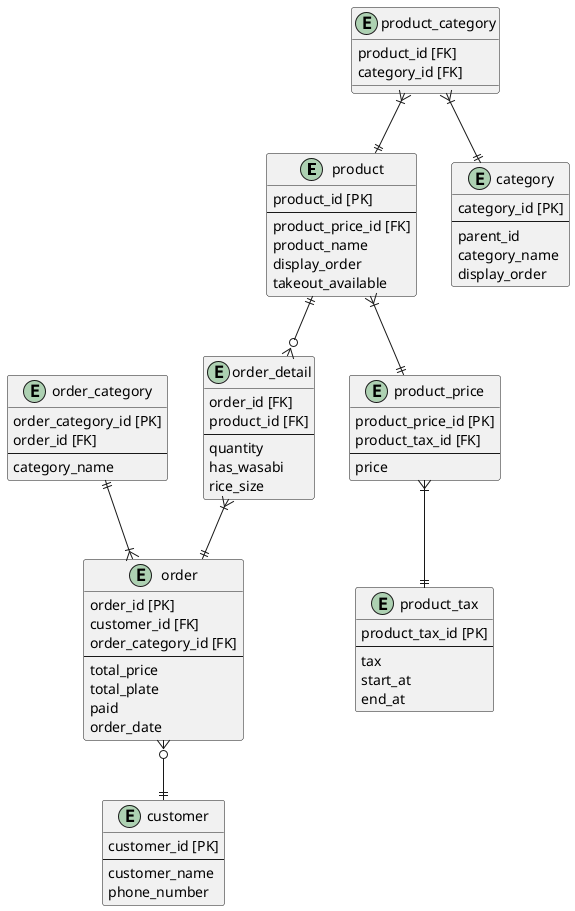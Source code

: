 @startuml 01

Entity product {
  product_id [PK]
  --
  product_price_id [FK]
  product_name
  display_order
  takeout_available
}

Entity product_price {
  product_price_id [PK]
  product_tax_id [FK]
  --
  price
}

Entity product_tax {
  product_tax_id [PK]
  --
  tax
  start_at
  end_at
}

Entity category {
  category_id [PK]
  --
  parent_id
  category_name
  display_order
}

Entity product_category {
  product_id [FK]
  category_id [FK]
}

Entity customer {
  customer_id [PK]
  --
  customer_name
  phone_number
}

Entity order {
  order_id [PK]
  customer_id [FK]
  order_category_id [FK]
  --
  total_price
  total_plate
  paid
  order_date
}

Entity order_category {
  order_category_id [PK]
  order_id [FK]
  --
  category_name
}

Entity order_detail {
  order_id [FK]
  product_id [FK]
  --
  quantity
  has_wasabi
  rice_size
}

order }o--|| customer
order_detail }|--|| order
order_category ||--|{ order
product ||--o{ order_detail
product }|--|| product_price
product_price }|--|| product_tax
product_category }|--|| product
product_category }|--|| category

@enduml
